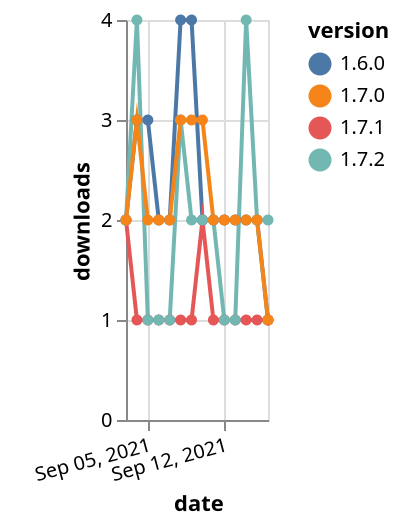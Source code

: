 {"$schema": "https://vega.github.io/schema/vega-lite/v5.json", "description": "A simple bar chart with embedded data.", "data": {"values": [{"date": "2021-09-03", "total": 3073, "delta": 2, "version": "1.6.0"}, {"date": "2021-09-04", "total": 3076, "delta": 3, "version": "1.6.0"}, {"date": "2021-09-05", "total": 3079, "delta": 3, "version": "1.6.0"}, {"date": "2021-09-06", "total": 3081, "delta": 2, "version": "1.6.0"}, {"date": "2021-09-07", "total": 3083, "delta": 2, "version": "1.6.0"}, {"date": "2021-09-08", "total": 3087, "delta": 4, "version": "1.6.0"}, {"date": "2021-09-09", "total": 3091, "delta": 4, "version": "1.6.0"}, {"date": "2021-09-10", "total": 3093, "delta": 2, "version": "1.6.0"}, {"date": "2021-09-11", "total": 3095, "delta": 2, "version": "1.6.0"}, {"date": "2021-09-12", "total": 3097, "delta": 2, "version": "1.6.0"}, {"date": "2021-09-13", "total": 3099, "delta": 2, "version": "1.6.0"}, {"date": "2021-09-14", "total": 3101, "delta": 2, "version": "1.6.0"}, {"date": "2021-09-15", "total": 3103, "delta": 2, "version": "1.6.0"}, {"date": "2021-09-16", "total": 3104, "delta": 1, "version": "1.6.0"}, {"date": "2021-09-03", "total": 811, "delta": 2, "version": "1.7.1"}, {"date": "2021-09-04", "total": 812, "delta": 1, "version": "1.7.1"}, {"date": "2021-09-05", "total": 813, "delta": 1, "version": "1.7.1"}, {"date": "2021-09-06", "total": 814, "delta": 1, "version": "1.7.1"}, {"date": "2021-09-07", "total": 815, "delta": 1, "version": "1.7.1"}, {"date": "2021-09-08", "total": 816, "delta": 1, "version": "1.7.1"}, {"date": "2021-09-09", "total": 817, "delta": 1, "version": "1.7.1"}, {"date": "2021-09-10", "total": 819, "delta": 2, "version": "1.7.1"}, {"date": "2021-09-11", "total": 820, "delta": 1, "version": "1.7.1"}, {"date": "2021-09-12", "total": 821, "delta": 1, "version": "1.7.1"}, {"date": "2021-09-13", "total": 822, "delta": 1, "version": "1.7.1"}, {"date": "2021-09-14", "total": 823, "delta": 1, "version": "1.7.1"}, {"date": "2021-09-15", "total": 824, "delta": 1, "version": "1.7.1"}, {"date": "2021-09-16", "total": 825, "delta": 1, "version": "1.7.1"}, {"date": "2021-09-03", "total": 197, "delta": 2, "version": "1.7.2"}, {"date": "2021-09-04", "total": 201, "delta": 4, "version": "1.7.2"}, {"date": "2021-09-05", "total": 202, "delta": 1, "version": "1.7.2"}, {"date": "2021-09-06", "total": 203, "delta": 1, "version": "1.7.2"}, {"date": "2021-09-07", "total": 204, "delta": 1, "version": "1.7.2"}, {"date": "2021-09-08", "total": 207, "delta": 3, "version": "1.7.2"}, {"date": "2021-09-09", "total": 209, "delta": 2, "version": "1.7.2"}, {"date": "2021-09-10", "total": 211, "delta": 2, "version": "1.7.2"}, {"date": "2021-09-11", "total": 213, "delta": 2, "version": "1.7.2"}, {"date": "2021-09-12", "total": 214, "delta": 1, "version": "1.7.2"}, {"date": "2021-09-13", "total": 215, "delta": 1, "version": "1.7.2"}, {"date": "2021-09-14", "total": 219, "delta": 4, "version": "1.7.2"}, {"date": "2021-09-15", "total": 221, "delta": 2, "version": "1.7.2"}, {"date": "2021-09-16", "total": 223, "delta": 2, "version": "1.7.2"}, {"date": "2021-09-03", "total": 2575, "delta": 2, "version": "1.7.0"}, {"date": "2021-09-04", "total": 2578, "delta": 3, "version": "1.7.0"}, {"date": "2021-09-05", "total": 2580, "delta": 2, "version": "1.7.0"}, {"date": "2021-09-06", "total": 2582, "delta": 2, "version": "1.7.0"}, {"date": "2021-09-07", "total": 2584, "delta": 2, "version": "1.7.0"}, {"date": "2021-09-08", "total": 2587, "delta": 3, "version": "1.7.0"}, {"date": "2021-09-09", "total": 2590, "delta": 3, "version": "1.7.0"}, {"date": "2021-09-10", "total": 2593, "delta": 3, "version": "1.7.0"}, {"date": "2021-09-11", "total": 2595, "delta": 2, "version": "1.7.0"}, {"date": "2021-09-12", "total": 2597, "delta": 2, "version": "1.7.0"}, {"date": "2021-09-13", "total": 2599, "delta": 2, "version": "1.7.0"}, {"date": "2021-09-14", "total": 2601, "delta": 2, "version": "1.7.0"}, {"date": "2021-09-15", "total": 2603, "delta": 2, "version": "1.7.0"}, {"date": "2021-09-16", "total": 2604, "delta": 1, "version": "1.7.0"}]}, "width": "container", "mark": {"type": "line", "point": {"filled": true}}, "encoding": {"x": {"field": "date", "type": "temporal", "timeUnit": "yearmonthdate", "title": "date", "axis": {"labelAngle": -15}}, "y": {"field": "delta", "type": "quantitative", "title": "downloads"}, "color": {"field": "version", "type": "nominal"}, "tooltip": {"field": "delta"}}}